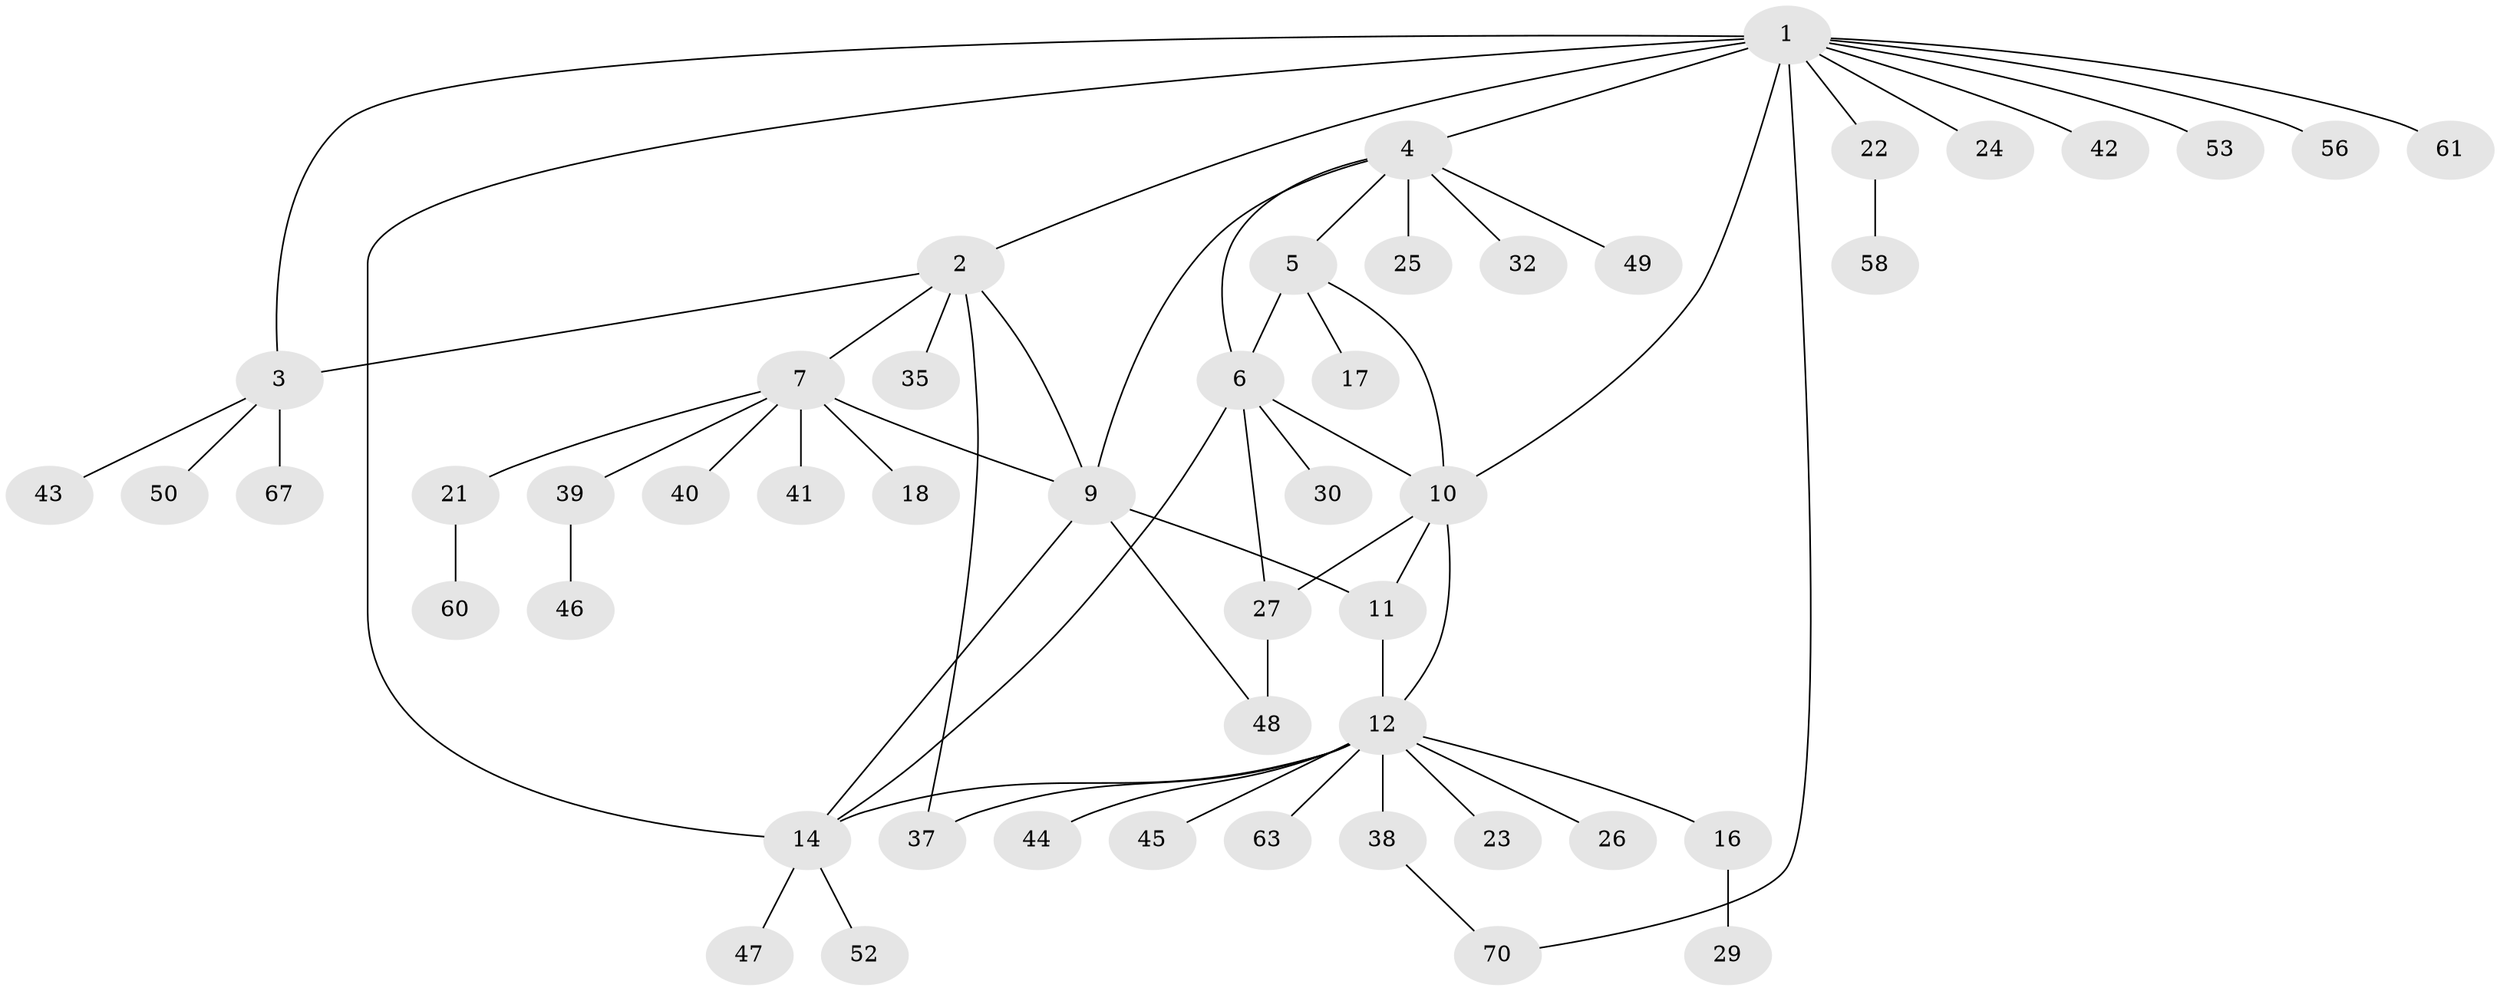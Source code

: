 // original degree distribution, {9: 0.014084507042253521, 3: 0.056338028169014086, 6: 0.08450704225352113, 8: 0.014084507042253521, 5: 0.028169014084507043, 7: 0.014084507042253521, 4: 0.028169014084507043, 12: 0.014084507042253521, 1: 0.5070422535211268, 2: 0.23943661971830985}
// Generated by graph-tools (version 1.1) at 2025/42/03/06/25 10:42:13]
// undirected, 49 vertices, 63 edges
graph export_dot {
graph [start="1"]
  node [color=gray90,style=filled];
  1 [super="+13"];
  2 [super="+8"];
  3 [super="+71"];
  4 [super="+34"];
  5 [super="+69"];
  6 [super="+33"];
  7 [super="+31"];
  9 [super="+19"];
  10;
  11 [super="+36"];
  12 [super="+28"];
  14 [super="+15"];
  16 [super="+20"];
  17;
  18;
  21;
  22;
  23 [super="+55"];
  24;
  25;
  26;
  27 [super="+65"];
  29;
  30;
  32;
  35 [super="+64"];
  37;
  38 [super="+68"];
  39;
  40;
  41;
  42;
  43 [super="+66"];
  44;
  45;
  46 [super="+51"];
  47 [super="+57"];
  48;
  49 [super="+54"];
  50 [super="+62"];
  52;
  53;
  56;
  58 [super="+59"];
  60;
  61;
  63;
  67;
  70;
  1 -- 2;
  1 -- 3;
  1 -- 4;
  1 -- 10;
  1 -- 24;
  1 -- 53;
  1 -- 56;
  1 -- 70;
  1 -- 22;
  1 -- 42;
  1 -- 61;
  1 -- 14 [weight=2];
  2 -- 3;
  2 -- 35;
  2 -- 37;
  2 -- 7;
  2 -- 9;
  3 -- 43;
  3 -- 50;
  3 -- 67;
  4 -- 5;
  4 -- 6;
  4 -- 9;
  4 -- 25;
  4 -- 32;
  4 -- 49;
  5 -- 6;
  5 -- 10;
  5 -- 17;
  6 -- 27;
  6 -- 30;
  6 -- 14;
  6 -- 10;
  7 -- 9;
  7 -- 18;
  7 -- 21;
  7 -- 39;
  7 -- 40;
  7 -- 41;
  9 -- 11;
  9 -- 48;
  9 -- 14;
  10 -- 11;
  10 -- 12;
  10 -- 27;
  11 -- 12;
  12 -- 16;
  12 -- 23;
  12 -- 26;
  12 -- 37;
  12 -- 38;
  12 -- 44;
  12 -- 45;
  12 -- 63;
  12 -- 14;
  14 -- 52;
  14 -- 47;
  16 -- 29;
  21 -- 60;
  22 -- 58;
  27 -- 48;
  38 -- 70;
  39 -- 46;
}
